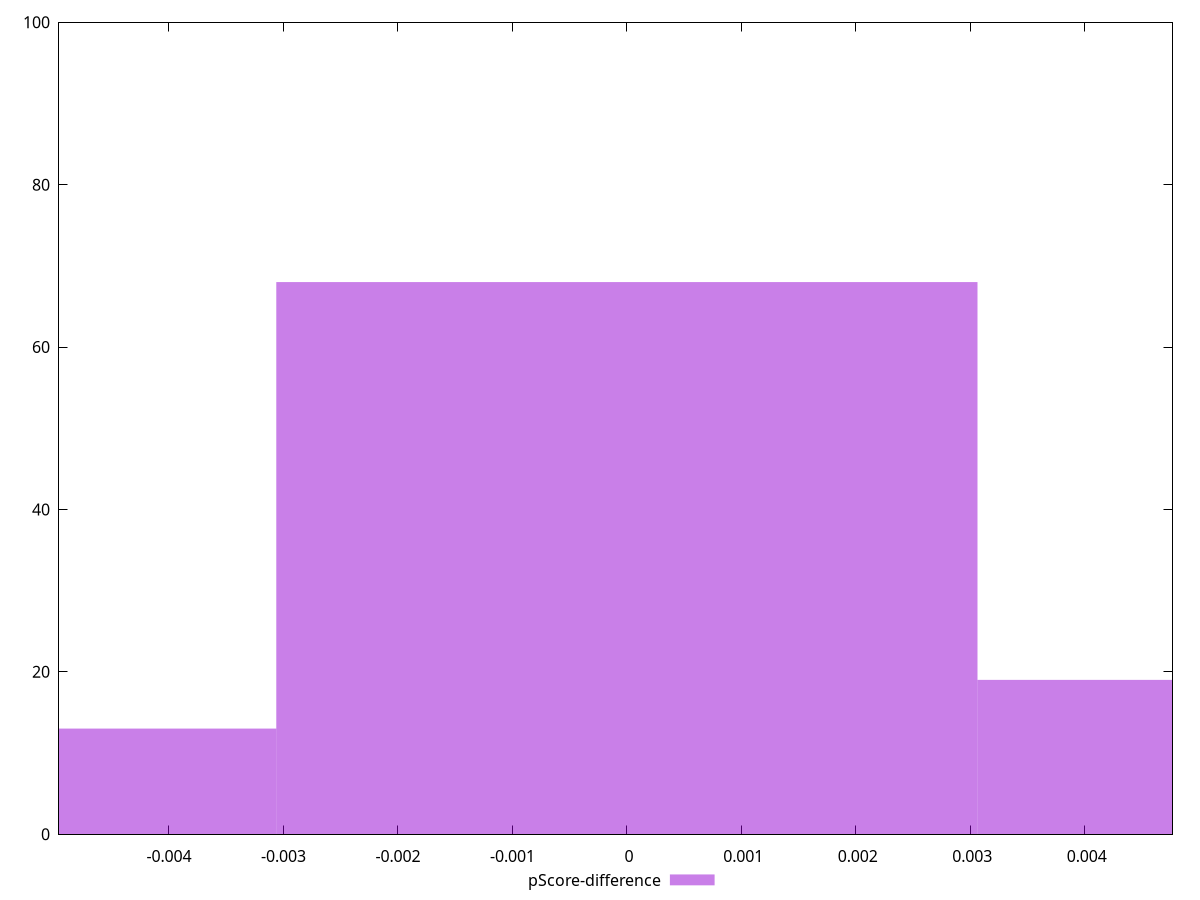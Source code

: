 reset

$pScoreDifference <<EOF
0.006125105084088195 19
0 68
-0.006125105084088195 13
EOF

set key outside below
set boxwidth 0.006125105084088195
set xrange [-0.004960479812150809:0.0047658516578349686]
set yrange [0:100]
set trange [0:100]
set style fill transparent solid 0.5 noborder
set terminal svg size 640, 490 enhanced background rgb 'white'
set output "report_00015_2021-02-09T16-11-33.973Z/mainthread-work-breakdown/samples/pages/pScore-difference/histogram.svg"

plot $pScoreDifference title "pScore-difference" with boxes

reset
